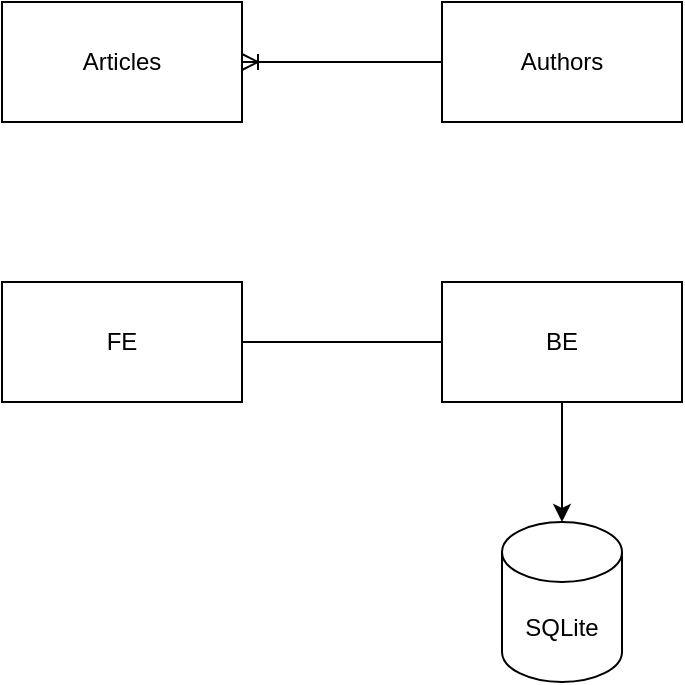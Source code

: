 <mxfile version="21.6.8" type="device">
  <diagram name="Page-1" id="i3sJVm_nk5Cq-7f21v-7">
    <mxGraphModel dx="954" dy="629" grid="1" gridSize="10" guides="1" tooltips="1" connect="1" arrows="1" fold="1" page="1" pageScale="1" pageWidth="827" pageHeight="1169" math="0" shadow="0">
      <root>
        <mxCell id="0" />
        <mxCell id="1" parent="0" />
        <mxCell id="svAqoFKXsuclK1eYwe_6-3" style="edgeStyle=orthogonalEdgeStyle;rounded=0;orthogonalLoop=1;jettySize=auto;html=1;entryX=0;entryY=0.5;entryDx=0;entryDy=0;endArrow=none;endFill=0;startArrow=ERoneToMany;startFill=0;" edge="1" parent="1" source="svAqoFKXsuclK1eYwe_6-1" target="svAqoFKXsuclK1eYwe_6-2">
          <mxGeometry relative="1" as="geometry" />
        </mxCell>
        <mxCell id="svAqoFKXsuclK1eYwe_6-1" value="Articles" style="rounded=0;whiteSpace=wrap;html=1;" vertex="1" parent="1">
          <mxGeometry x="160" y="140" width="120" height="60" as="geometry" />
        </mxCell>
        <mxCell id="svAqoFKXsuclK1eYwe_6-2" value="Authors" style="rounded=0;whiteSpace=wrap;html=1;" vertex="1" parent="1">
          <mxGeometry x="380" y="140" width="120" height="60" as="geometry" />
        </mxCell>
        <mxCell id="svAqoFKXsuclK1eYwe_6-9" style="edgeStyle=orthogonalEdgeStyle;rounded=0;orthogonalLoop=1;jettySize=auto;html=1;endArrow=none;endFill=0;" edge="1" parent="1" source="svAqoFKXsuclK1eYwe_6-4" target="svAqoFKXsuclK1eYwe_6-5">
          <mxGeometry relative="1" as="geometry" />
        </mxCell>
        <mxCell id="svAqoFKXsuclK1eYwe_6-4" value="FE" style="rounded=0;whiteSpace=wrap;html=1;" vertex="1" parent="1">
          <mxGeometry x="160" y="280" width="120" height="60" as="geometry" />
        </mxCell>
        <mxCell id="svAqoFKXsuclK1eYwe_6-7" style="edgeStyle=orthogonalEdgeStyle;rounded=0;orthogonalLoop=1;jettySize=auto;html=1;entryX=0.5;entryY=0;entryDx=0;entryDy=0;entryPerimeter=0;" edge="1" parent="1" source="svAqoFKXsuclK1eYwe_6-5" target="svAqoFKXsuclK1eYwe_6-6">
          <mxGeometry relative="1" as="geometry" />
        </mxCell>
        <mxCell id="svAqoFKXsuclK1eYwe_6-5" value="BE" style="rounded=0;whiteSpace=wrap;html=1;" vertex="1" parent="1">
          <mxGeometry x="380" y="280" width="120" height="60" as="geometry" />
        </mxCell>
        <mxCell id="svAqoFKXsuclK1eYwe_6-6" value="SQLite" style="shape=cylinder3;whiteSpace=wrap;html=1;boundedLbl=1;backgroundOutline=1;size=15;" vertex="1" parent="1">
          <mxGeometry x="410" y="400" width="60" height="80" as="geometry" />
        </mxCell>
      </root>
    </mxGraphModel>
  </diagram>
</mxfile>
